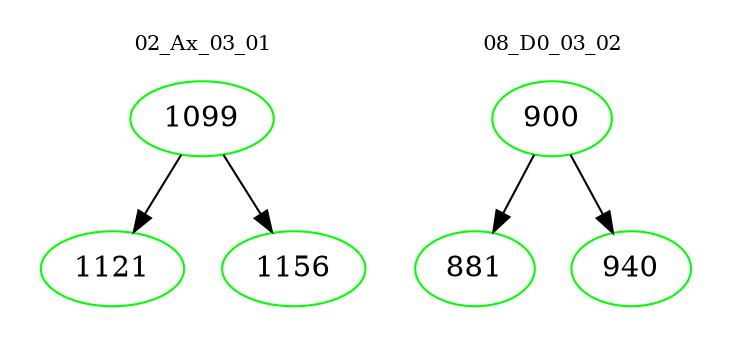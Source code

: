 digraph{
subgraph cluster_0 {
color = white
label = "02_Ax_03_01";
fontsize=10;
T0_1099 [label="1099", color="green"]
T0_1099 -> T0_1121 [color="black"]
T0_1121 [label="1121", color="green"]
T0_1099 -> T0_1156 [color="black"]
T0_1156 [label="1156", color="green"]
}
subgraph cluster_1 {
color = white
label = "08_D0_03_02";
fontsize=10;
T1_900 [label="900", color="green"]
T1_900 -> T1_881 [color="black"]
T1_881 [label="881", color="green"]
T1_900 -> T1_940 [color="black"]
T1_940 [label="940", color="green"]
}
}
